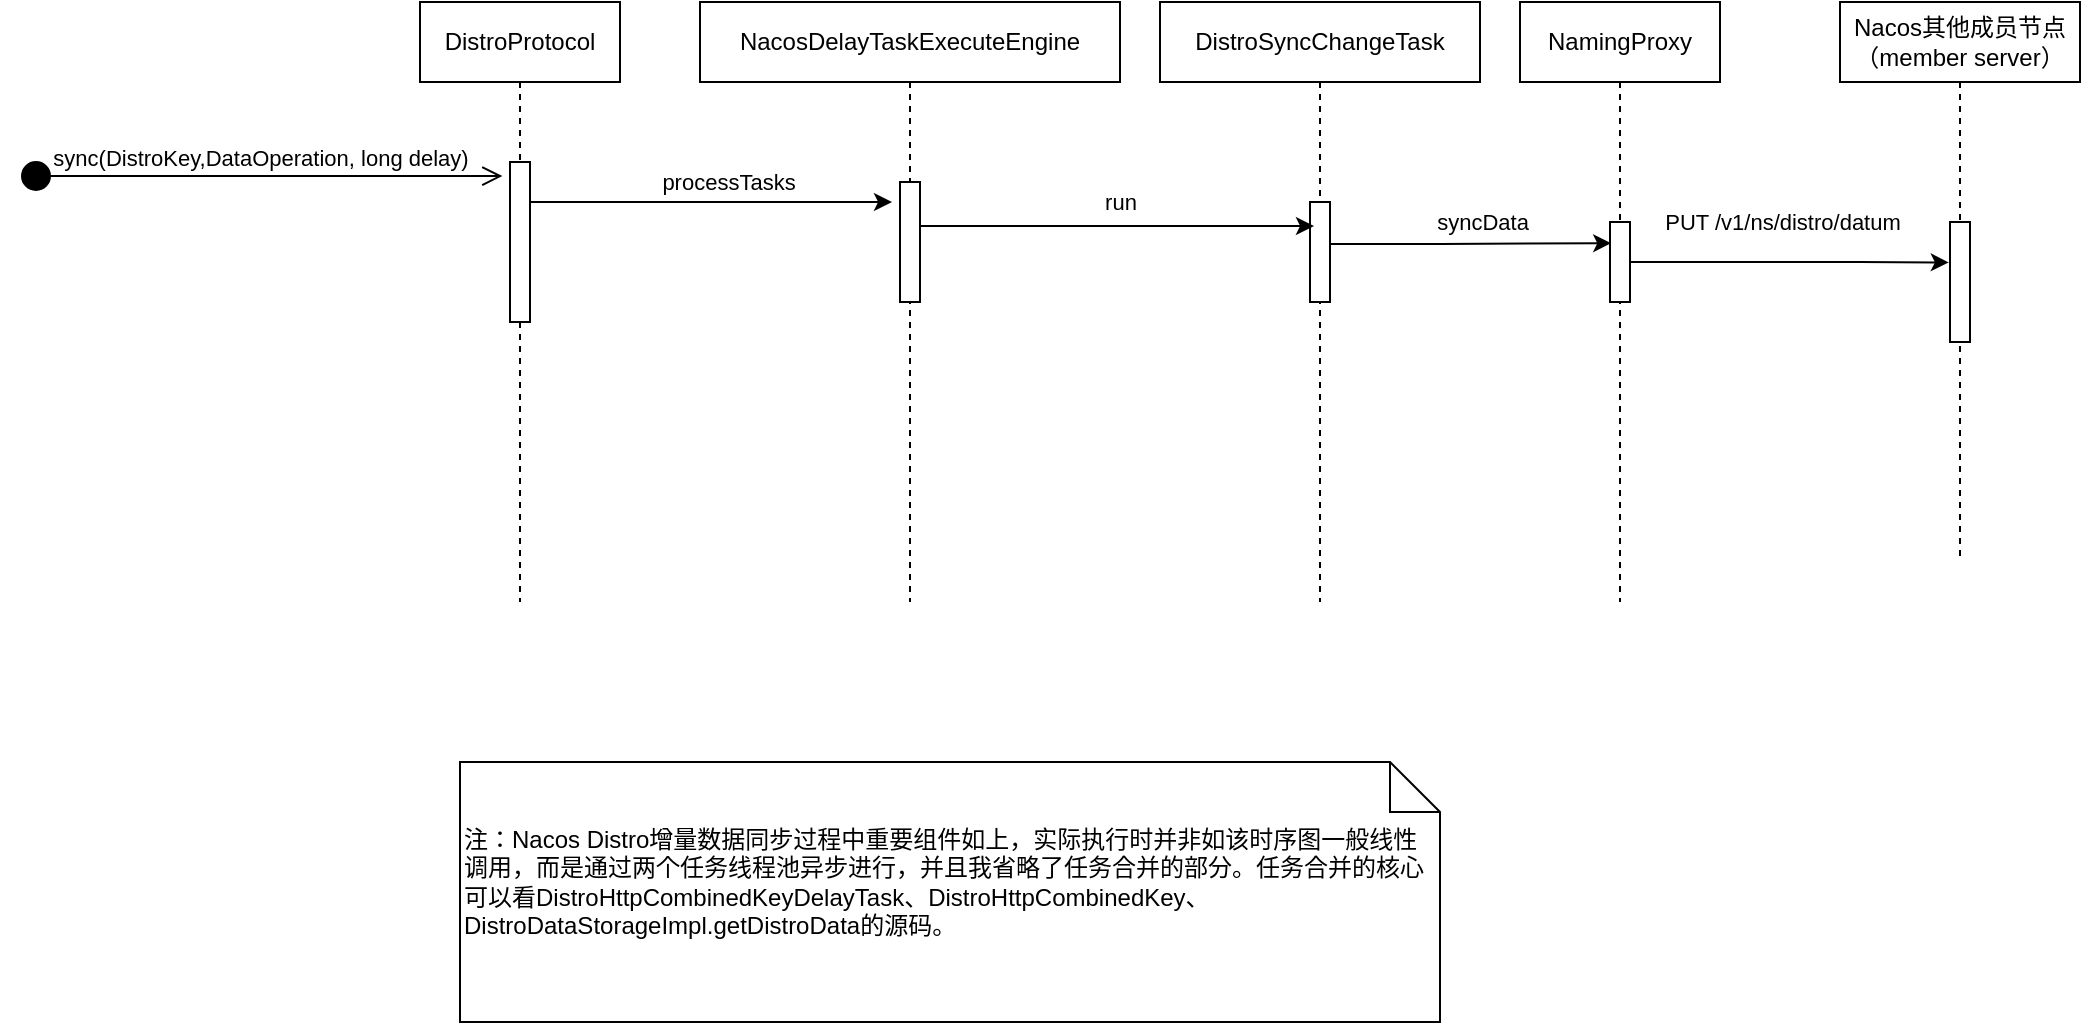 <mxfile version="14.6.1" type="device"><diagram id="kgpKYQtTHZ0yAKxKKP6v" name="Page-1"><mxGraphModel dx="1888" dy="500" grid="1" gridSize="10" guides="1" tooltips="1" connect="1" arrows="1" fold="1" page="1" pageScale="1" pageWidth="850" pageHeight="1100" math="0" shadow="0"><root><mxCell id="0"/><mxCell id="1" parent="0"/><mxCell id="lAeJViRZkzbldYCA-FB2-1" value="DistroProtocol" style="shape=umlLifeline;perimeter=lifelinePerimeter;whiteSpace=wrap;container=1;collapsible=0;recursiveResize=0;outlineConnect=0;" vertex="1" parent="1"><mxGeometry x="130" y="480" width="100" height="300" as="geometry"/></mxCell><mxCell id="lAeJViRZkzbldYCA-FB2-2" value="" style="html=1;points=[];perimeter=orthogonalPerimeter;" vertex="1" parent="lAeJViRZkzbldYCA-FB2-1"><mxGeometry x="45" y="80" width="10" height="80" as="geometry"/></mxCell><mxCell id="lAeJViRZkzbldYCA-FB2-3" value="sync(DistroKey,DataOperation, long delay)" style="verticalAlign=bottom;startArrow=circle;startFill=1;endArrow=open;startSize=6;endSize=8;entryX=-0.38;entryY=0.088;entryDx=0;entryDy=0;entryPerimeter=0;" edge="1" parent="1" target="lAeJViRZkzbldYCA-FB2-2"><mxGeometry width="80" relative="1" as="geometry"><mxPoint x="-70" y="567" as="sourcePoint"/><mxPoint x="170" y="570" as="targetPoint"/></mxGeometry></mxCell><mxCell id="lAeJViRZkzbldYCA-FB2-4" value="NacosDelayTaskExecuteEngine" style="shape=umlLifeline;perimeter=lifelinePerimeter;whiteSpace=wrap;container=1;collapsible=0;recursiveResize=0;outlineConnect=0;html=1;" vertex="1" parent="1"><mxGeometry x="270" y="480" width="210" height="300" as="geometry"/></mxCell><mxCell id="lAeJViRZkzbldYCA-FB2-5" value="" style="html=1;points=[];perimeter=orthogonalPerimeter;" vertex="1" parent="lAeJViRZkzbldYCA-FB2-4"><mxGeometry x="100" y="90" width="10" height="60" as="geometry"/></mxCell><mxCell id="lAeJViRZkzbldYCA-FB2-6" style="edgeStyle=orthogonalEdgeStyle;rounded=0;orthogonalLoop=1;jettySize=auto;html=0;" edge="1" parent="1" source="lAeJViRZkzbldYCA-FB2-2"><mxGeometry relative="1" as="geometry"><mxPoint x="366" y="580" as="targetPoint"/><Array as="points"><mxPoint x="366" y="580"/></Array></mxGeometry></mxCell><mxCell id="lAeJViRZkzbldYCA-FB2-7" value="processTasks" style="edgeLabel;align=center;verticalAlign=middle;resizable=0;points=[];html=1;" vertex="1" connectable="0" parent="lAeJViRZkzbldYCA-FB2-6"><mxGeometry x="0.243" relative="1" as="geometry"><mxPoint x="-14" y="-10" as="offset"/></mxGeometry></mxCell><mxCell id="lAeJViRZkzbldYCA-FB2-8" value="DistroSyncChangeTask" style="shape=umlLifeline;perimeter=lifelinePerimeter;whiteSpace=wrap;container=1;collapsible=0;recursiveResize=0;outlineConnect=0;html=1;" vertex="1" parent="1"><mxGeometry x="500" y="480" width="160" height="300" as="geometry"/></mxCell><mxCell id="lAeJViRZkzbldYCA-FB2-15" value="" style="html=1;points=[];perimeter=orthogonalPerimeter;" vertex="1" parent="lAeJViRZkzbldYCA-FB2-8"><mxGeometry x="75" y="100" width="10" height="50" as="geometry"/></mxCell><mxCell id="lAeJViRZkzbldYCA-FB2-9" value="NamingProxy" style="shape=umlLifeline;perimeter=lifelinePerimeter;whiteSpace=wrap;container=1;collapsible=0;recursiveResize=0;outlineConnect=0;html=1;" vertex="1" parent="1"><mxGeometry x="680" y="480" width="100" height="300" as="geometry"/></mxCell><mxCell id="lAeJViRZkzbldYCA-FB2-10" value="" style="html=1;points=[];perimeter=orthogonalPerimeter;" vertex="1" parent="lAeJViRZkzbldYCA-FB2-9"><mxGeometry x="45" y="110" width="10" height="40" as="geometry"/></mxCell><mxCell id="lAeJViRZkzbldYCA-FB2-11" style="edgeStyle=orthogonalEdgeStyle;rounded=0;orthogonalLoop=1;jettySize=auto;html=0;entryX=-0.06;entryY=0.337;entryDx=0;entryDy=0;entryPerimeter=0;" edge="1" parent="1" source="lAeJViRZkzbldYCA-FB2-10" target="lAeJViRZkzbldYCA-FB2-14"><mxGeometry relative="1" as="geometry"><mxPoint x="853" y="606" as="targetPoint"/><Array as="points"><mxPoint x="850" y="610"/><mxPoint x="850" y="610"/></Array></mxGeometry></mxCell><mxCell id="lAeJViRZkzbldYCA-FB2-12" value="PUT /v1/ns/distro/datum" style="edgeLabel;align=center;verticalAlign=middle;resizable=0;points=[];html=1;" vertex="1" connectable="0" parent="lAeJViRZkzbldYCA-FB2-11"><mxGeometry x="0.12" y="3" relative="1" as="geometry"><mxPoint x="-14" y="-17" as="offset"/></mxGeometry></mxCell><mxCell id="lAeJViRZkzbldYCA-FB2-13" value="Nacos其他成员节点（member server）" style="shape=umlLifeline;perimeter=lifelinePerimeter;whiteSpace=wrap;html=1;container=1;collapsible=0;recursiveResize=0;outlineConnect=0;" vertex="1" parent="1"><mxGeometry x="840" y="480" width="120" height="280" as="geometry"/></mxCell><mxCell id="lAeJViRZkzbldYCA-FB2-14" value="" style="html=1;points=[];perimeter=orthogonalPerimeter;" vertex="1" parent="lAeJViRZkzbldYCA-FB2-13"><mxGeometry x="55" y="110" width="10" height="60" as="geometry"/></mxCell><mxCell id="lAeJViRZkzbldYCA-FB2-16" style="edgeStyle=orthogonalEdgeStyle;rounded=0;orthogonalLoop=1;jettySize=auto;html=0;entryX=0.18;entryY=0.236;entryDx=0;entryDy=0;entryPerimeter=0;" edge="1" parent="1" source="lAeJViRZkzbldYCA-FB2-5" target="lAeJViRZkzbldYCA-FB2-15"><mxGeometry relative="1" as="geometry"><Array as="points"><mxPoint x="577" y="592"/><mxPoint x="577" y="592"/></Array></mxGeometry></mxCell><mxCell id="lAeJViRZkzbldYCA-FB2-17" value="run" style="edgeLabel;align=center;verticalAlign=middle;resizable=0;points=[];html=1;" vertex="1" connectable="0" parent="lAeJViRZkzbldYCA-FB2-16"><mxGeometry x="0.106" y="1" relative="1" as="geometry"><mxPoint x="-9" y="-11" as="offset"/></mxGeometry></mxCell><mxCell id="lAeJViRZkzbldYCA-FB2-18" style="edgeStyle=orthogonalEdgeStyle;rounded=0;orthogonalLoop=1;jettySize=auto;html=0;entryX=0.06;entryY=0.265;entryDx=0;entryDy=0;entryPerimeter=0;" edge="1" parent="1" source="lAeJViRZkzbldYCA-FB2-15" target="lAeJViRZkzbldYCA-FB2-10"><mxGeometry relative="1" as="geometry"><Array as="points"><mxPoint x="640" y="601"/><mxPoint x="640" y="601"/></Array></mxGeometry></mxCell><mxCell id="lAeJViRZkzbldYCA-FB2-19" value="syncData" style="edgeLabel;align=center;verticalAlign=middle;resizable=0;points=[];html=1;" vertex="1" connectable="0" parent="lAeJViRZkzbldYCA-FB2-18"><mxGeometry x="-0.183" y="2" relative="1" as="geometry"><mxPoint x="18" y="-9" as="offset"/></mxGeometry></mxCell><mxCell id="lAeJViRZkzbldYCA-FB2-20" value="注：Nacos Distro增量数据同步过程中重要组件如上，实际执行时并非如该时序图一般线性调用，而是通过两个任务线程池异步进行，并且我省略了任务合并的部分。任务合并的核心可以看DistroHttpCombinedKeyDelayTask、DistroHttpCombinedKey、DistroDataStorageImpl.getDistroData的源码。" style="shape=note2;boundedLbl=1;whiteSpace=wrap;size=25;verticalAlign=top;align=left;html=1;" vertex="1" parent="1"><mxGeometry x="150" y="860" width="490" height="130" as="geometry"/></mxCell></root></mxGraphModel></diagram></mxfile>
